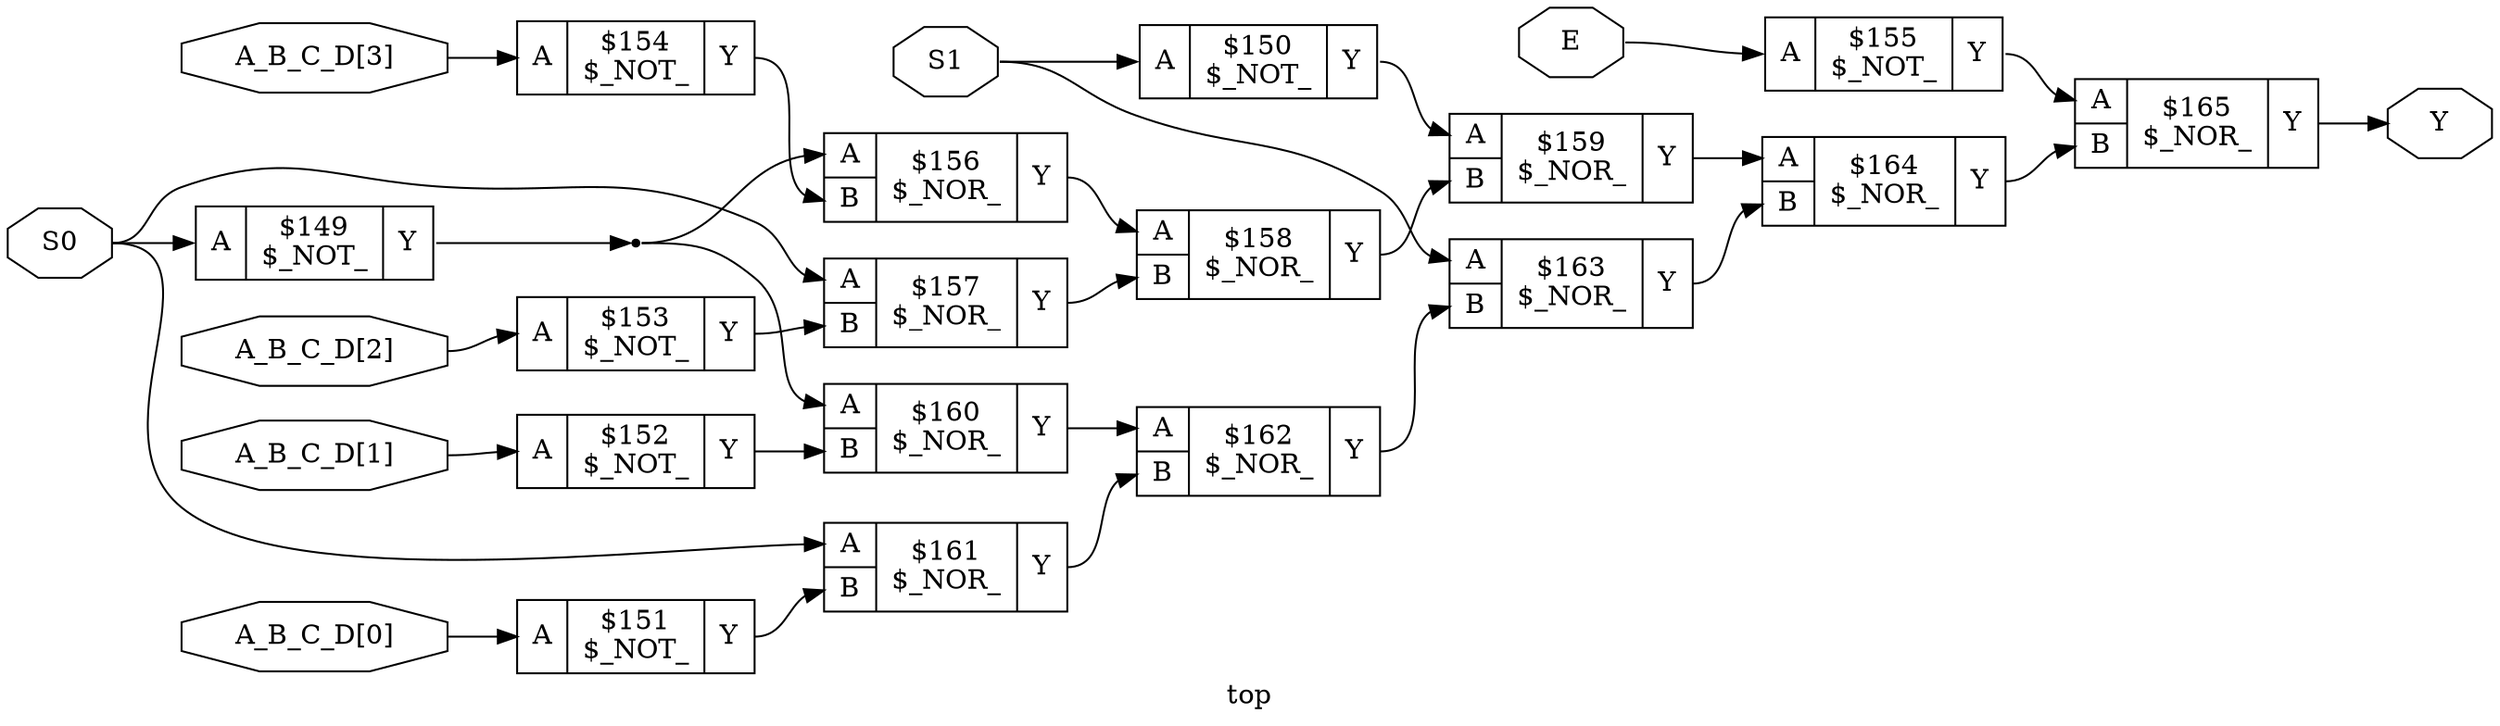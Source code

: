 digraph "top" {
label="top";
rankdir="LR";
remincross=true;
n17 [ shape=octagon, label="A_B_C_D[0]", color="black", fontcolor="black"];
n18 [ shape=octagon, label="A_B_C_D[1]", color="black", fontcolor="black"];
n19 [ shape=octagon, label="A_B_C_D[2]", color="black", fontcolor="black"];
n20 [ shape=octagon, label="A_B_C_D[3]", color="black", fontcolor="black"];
n21 [ shape=octagon, label="E", color="black", fontcolor="black"];
n22 [ shape=octagon, label="S0", color="black", fontcolor="black"];
n23 [ shape=octagon, label="S1", color="black", fontcolor="black"];
n24 [ shape=octagon, label="Y", color="black", fontcolor="black"];
c26 [ shape=record, label="{{<p25> A}|$149\n$_NOT_|{<p24> Y}}",  ];
c27 [ shape=record, label="{{<p25> A}|$150\n$_NOT_|{<p24> Y}}",  ];
c28 [ shape=record, label="{{<p25> A}|$151\n$_NOT_|{<p24> Y}}",  ];
c29 [ shape=record, label="{{<p25> A}|$152\n$_NOT_|{<p24> Y}}",  ];
c30 [ shape=record, label="{{<p25> A}|$153\n$_NOT_|{<p24> Y}}",  ];
c31 [ shape=record, label="{{<p25> A}|$154\n$_NOT_|{<p24> Y}}",  ];
c32 [ shape=record, label="{{<p25> A}|$155\n$_NOT_|{<p24> Y}}",  ];
c34 [ shape=record, label="{{<p25> A|<p33> B}|$156\n$_NOR_|{<p24> Y}}",  ];
c35 [ shape=record, label="{{<p25> A|<p33> B}|$157\n$_NOR_|{<p24> Y}}",  ];
c36 [ shape=record, label="{{<p25> A|<p33> B}|$158\n$_NOR_|{<p24> Y}}",  ];
c37 [ shape=record, label="{{<p25> A|<p33> B}|$159\n$_NOR_|{<p24> Y}}",  ];
c38 [ shape=record, label="{{<p25> A|<p33> B}|$160\n$_NOR_|{<p24> Y}}",  ];
c39 [ shape=record, label="{{<p25> A|<p33> B}|$161\n$_NOR_|{<p24> Y}}",  ];
c40 [ shape=record, label="{{<p25> A|<p33> B}|$162\n$_NOR_|{<p24> Y}}",  ];
c41 [ shape=record, label="{{<p25> A|<p33> B}|$163\n$_NOR_|{<p24> Y}}",  ];
c42 [ shape=record, label="{{<p25> A|<p33> B}|$164\n$_NOR_|{<p24> Y}}",  ];
c43 [ shape=record, label="{{<p25> A|<p33> B}|$165\n$_NOR_|{<p24> Y}}",  ];
c27:p24:e -> c37:p25:w [color="black", fontcolor="black", label=""];
c37:p24:e -> c42:p25:w [color="black", fontcolor="black", label=""];
c38:p24:e -> c40:p25:w [color="black", fontcolor="black", label=""];
c39:p24:e -> c40:p33:w [color="black", fontcolor="black", label=""];
c40:p24:e -> c41:p33:w [color="black", fontcolor="black", label=""];
c41:p24:e -> c42:p33:w [color="black", fontcolor="black", label=""];
c42:p24:e -> c43:p33:w [color="black", fontcolor="black", label=""];
n16 [ shape=point ];
c26:p24:e -> n16:w [color="black", fontcolor="black", label=""];
n16:e -> c34:p25:w [color="black", fontcolor="black", label=""];
n16:e -> c38:p25:w [color="black", fontcolor="black", label=""];
n17:e -> c28:p25:w [color="black", fontcolor="black", label=""];
n18:e -> c29:p25:w [color="black", fontcolor="black", label=""];
n19:e -> c30:p25:w [color="black", fontcolor="black", label=""];
c28:p24:e -> c39:p33:w [color="black", fontcolor="black", label=""];
n20:e -> c31:p25:w [color="black", fontcolor="black", label=""];
n21:e -> c32:p25:w [color="black", fontcolor="black", label=""];
n22:e -> c26:p25:w [color="black", fontcolor="black", label=""];
n22:e -> c35:p25:w [color="black", fontcolor="black", label=""];
n22:e -> c39:p25:w [color="black", fontcolor="black", label=""];
n23:e -> c27:p25:w [color="black", fontcolor="black", label=""];
n23:e -> c41:p25:w [color="black", fontcolor="black", label=""];
c43:p24:e -> n24:w [color="black", fontcolor="black", label=""];
c29:p24:e -> c38:p33:w [color="black", fontcolor="black", label=""];
c30:p24:e -> c35:p33:w [color="black", fontcolor="black", label=""];
c31:p24:e -> c34:p33:w [color="black", fontcolor="black", label=""];
c32:p24:e -> c43:p25:w [color="black", fontcolor="black", label=""];
c34:p24:e -> c36:p25:w [color="black", fontcolor="black", label=""];
c35:p24:e -> c36:p33:w [color="black", fontcolor="black", label=""];
c36:p24:e -> c37:p33:w [color="black", fontcolor="black", label=""];
}
